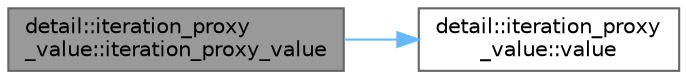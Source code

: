 digraph "detail::iteration_proxy_value::iteration_proxy_value"
{
 // LATEX_PDF_SIZE
  bgcolor="transparent";
  edge [fontname=Helvetica,fontsize=10,labelfontname=Helvetica,labelfontsize=10];
  node [fontname=Helvetica,fontsize=10,shape=box,height=0.2,width=0.4];
  rankdir="LR";
  Node1 [id="Node000001",label="detail::iteration_proxy\l_value::iteration_proxy_value",height=0.2,width=0.4,color="gray40", fillcolor="grey60", style="filled", fontcolor="black",tooltip=" "];
  Node1 -> Node2 [id="edge1_Node000001_Node000002",color="steelblue1",style="solid",tooltip=" "];
  Node2 [id="Node000002",label="detail::iteration_proxy\l_value::value",height=0.2,width=0.4,color="grey40", fillcolor="white", style="filled",URL="$classdetail_1_1iteration__proxy__value.html#aac08993af9f4f0bf3d058b4beae36a45",tooltip="return value of the iterator"];
}
